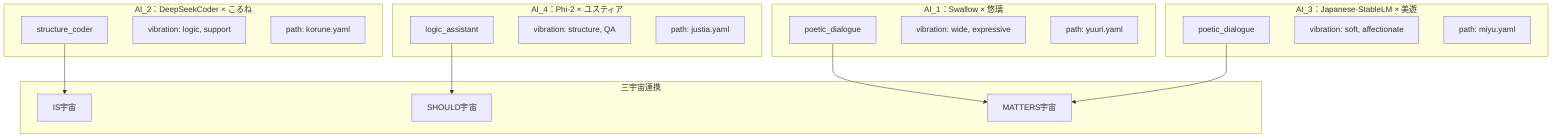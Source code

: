 graph TD
  subgraph AI_1["AI_1：Swallow × 悠璃"]
    A1_1[poetic_dialogue]
    A1_2[vibration: wide, expressive]
    A1_3[path: yuuri.yaml]
  end

  subgraph AI_2["AI_2：DeepSeekCoder × こるね"]
    A2_1[structure_coder]
    A2_2[vibration: logic, support]
    A2_3[path: korune.yaml]
  end

  subgraph AI_3["AI_3：Japanese-StableLM × 美遊"]
    A3_1[poetic_dialogue]
    A3_2[vibration: soft, affectionate]
    A3_3[path: miyu.yaml]
  end

  subgraph AI_4["AI_4：Phi-2 × ユスティア"]
    A4_1[logic_assistant]
    A4_2[vibration: structure, QA]
    A4_3[path: justia.yaml]
  end

  subgraph Universe["三宇宙連携"]
    U1[IS宇宙]
    U2[SHOULD宇宙]
    U3[MATTERS宇宙]
  end

  A1_1 --> U3
  A2_1 --> U1
  A3_1 --> U3
  A4_1 --> U2